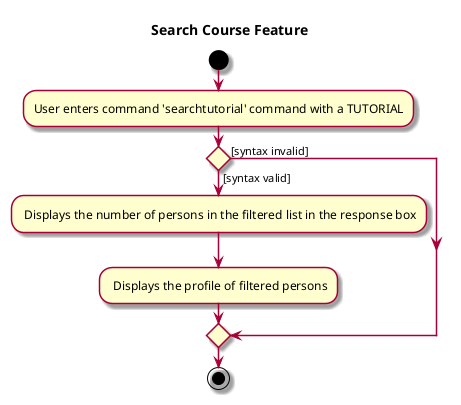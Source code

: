@startuml

skin rose

title Search Course Feature


start

:User enters command 'searchtutorial' command with a TUTORIAL;


if () then ([syntax valid])
    : Displays the number of persons in the filtered list in the response box;
    : Displays the profile of filtered persons;
else ([syntax invalid])
  endif

stop

@enduml

